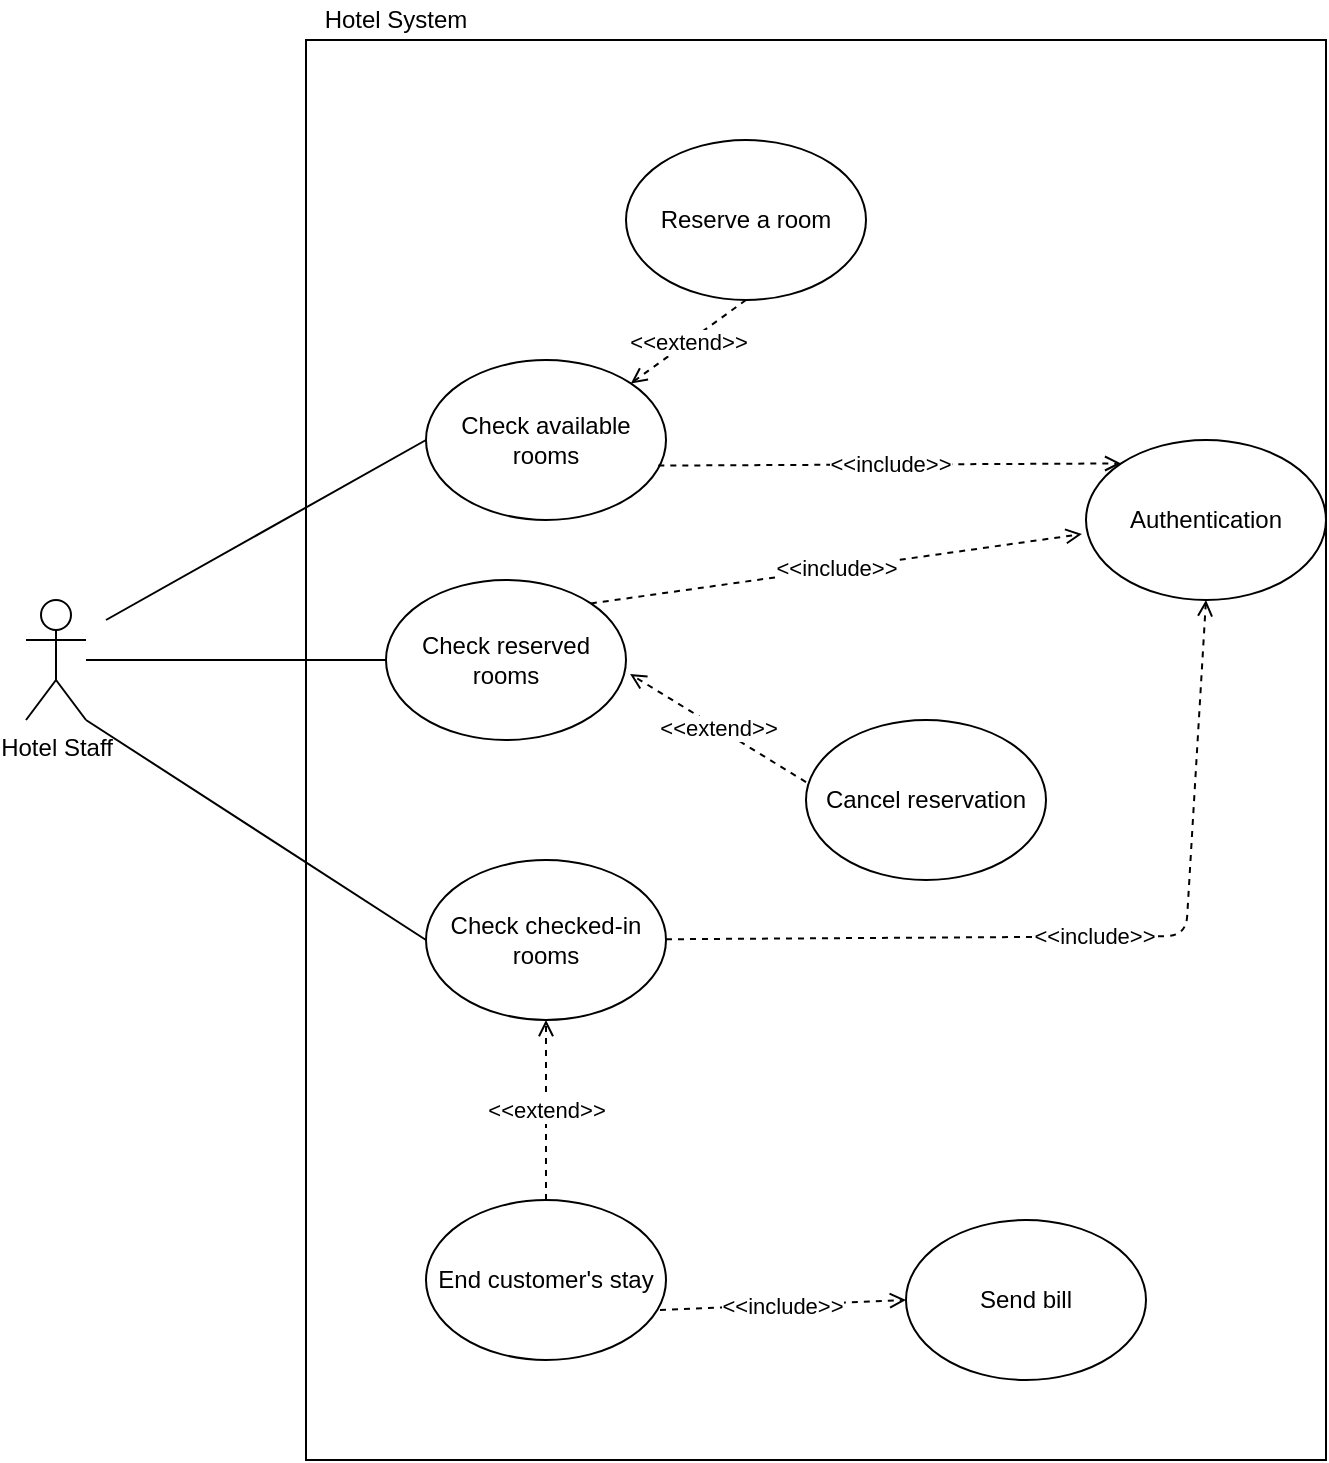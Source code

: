 <mxfile version="13.7.3" type="device"><diagram id="VzB0pJPlA92tWoaxJZA9" name="Page-1"><mxGraphModel dx="1018" dy="928" grid="1" gridSize="10" guides="1" tooltips="1" connect="1" arrows="1" fold="1" page="1" pageScale="1" pageWidth="1100" pageHeight="850" math="0" shadow="0"><root><mxCell id="0"/><mxCell id="1" parent="0"/><mxCell id="OuL-FPWHl_eOyEcX4xuU-22" value="" style="rounded=0;whiteSpace=wrap;html=1;" vertex="1" parent="1"><mxGeometry x="260" y="30" width="510" height="710" as="geometry"/></mxCell><mxCell id="OuL-FPWHl_eOyEcX4xuU-1" value="Hotel Staff" style="shape=umlActor;verticalLabelPosition=bottom;verticalAlign=top;html=1;outlineConnect=0;" vertex="1" parent="1"><mxGeometry x="120" y="310" width="30" height="60" as="geometry"/></mxCell><mxCell id="OuL-FPWHl_eOyEcX4xuU-2" value="Authentication" style="ellipse;whiteSpace=wrap;html=1;" vertex="1" parent="1"><mxGeometry x="650" y="230" width="120" height="80" as="geometry"/></mxCell><mxCell id="OuL-FPWHl_eOyEcX4xuU-4" value="Check checked-in rooms" style="ellipse;whiteSpace=wrap;html=1;" vertex="1" parent="1"><mxGeometry x="320" y="440" width="120" height="80" as="geometry"/></mxCell><mxCell id="OuL-FPWHl_eOyEcX4xuU-5" value="Check reserved rooms" style="ellipse;whiteSpace=wrap;html=1;" vertex="1" parent="1"><mxGeometry x="300" y="300" width="120" height="80" as="geometry"/></mxCell><mxCell id="OuL-FPWHl_eOyEcX4xuU-6" value="End customer's stay" style="ellipse;whiteSpace=wrap;html=1;" vertex="1" parent="1"><mxGeometry x="320" y="610" width="120" height="80" as="geometry"/></mxCell><mxCell id="OuL-FPWHl_eOyEcX4xuU-7" value="Reserve a room" style="ellipse;whiteSpace=wrap;html=1;" vertex="1" parent="1"><mxGeometry x="420" y="80" width="120" height="80" as="geometry"/></mxCell><mxCell id="OuL-FPWHl_eOyEcX4xuU-8" value="Send bill" style="ellipse;whiteSpace=wrap;html=1;" vertex="1" parent="1"><mxGeometry x="560" y="620" width="120" height="80" as="geometry"/></mxCell><mxCell id="OuL-FPWHl_eOyEcX4xuU-9" value="Cancel reservation" style="ellipse;whiteSpace=wrap;html=1;" vertex="1" parent="1"><mxGeometry x="510" y="370" width="120" height="80" as="geometry"/></mxCell><mxCell id="OuL-FPWHl_eOyEcX4xuU-11" value="" style="endArrow=none;html=1;entryX=0;entryY=0.5;entryDx=0;entryDy=0;" edge="1" parent="1" source="OuL-FPWHl_eOyEcX4xuU-1" target="OuL-FPWHl_eOyEcX4xuU-5"><mxGeometry width="50" height="50" relative="1" as="geometry"><mxPoint x="580" y="500" as="sourcePoint"/><mxPoint x="630" y="450" as="targetPoint"/></mxGeometry></mxCell><mxCell id="OuL-FPWHl_eOyEcX4xuU-12" value="" style="endArrow=none;html=1;exitX=1;exitY=1;exitDx=0;exitDy=0;exitPerimeter=0;entryX=0;entryY=0.5;entryDx=0;entryDy=0;" edge="1" parent="1" source="OuL-FPWHl_eOyEcX4xuU-1" target="OuL-FPWHl_eOyEcX4xuU-4"><mxGeometry width="50" height="50" relative="1" as="geometry"><mxPoint x="580" y="500" as="sourcePoint"/><mxPoint x="630" y="450" as="targetPoint"/></mxGeometry></mxCell><mxCell id="OuL-FPWHl_eOyEcX4xuU-13" value="&amp;lt;&amp;lt;extend&amp;gt;&amp;gt;" style="endArrow=open;html=1;exitX=0.5;exitY=1;exitDx=0;exitDy=0;entryX=1;entryY=0;entryDx=0;entryDy=0;dashed=1;endFill=0;" edge="1" parent="1" source="OuL-FPWHl_eOyEcX4xuU-7" target="OuL-FPWHl_eOyEcX4xuU-26"><mxGeometry width="50" height="50" relative="1" as="geometry"><mxPoint x="580" y="500" as="sourcePoint"/><mxPoint x="350" y="200" as="targetPoint"/></mxGeometry></mxCell><mxCell id="OuL-FPWHl_eOyEcX4xuU-14" value="&amp;lt;&amp;lt;extend&amp;gt;&amp;gt;" style="endArrow=open;html=1;exitX=0;exitY=0.388;exitDx=0;exitDy=0;entryX=1.017;entryY=0.588;entryDx=0;entryDy=0;dashed=1;endFill=0;exitPerimeter=0;entryPerimeter=0;" edge="1" parent="1" source="OuL-FPWHl_eOyEcX4xuU-9" target="OuL-FPWHl_eOyEcX4xuU-5"><mxGeometry width="50" height="50" relative="1" as="geometry"><mxPoint x="457.574" y="138.284" as="sourcePoint"/><mxPoint x="360" y="210" as="targetPoint"/></mxGeometry></mxCell><mxCell id="OuL-FPWHl_eOyEcX4xuU-15" value="&amp;lt;&amp;lt;extend&amp;gt;&amp;gt;" style="endArrow=open;html=1;exitX=0.5;exitY=0;exitDx=0;exitDy=0;entryX=0.5;entryY=1;entryDx=0;entryDy=0;dashed=1;endFill=0;" edge="1" parent="1" source="OuL-FPWHl_eOyEcX4xuU-6" target="OuL-FPWHl_eOyEcX4xuU-4"><mxGeometry width="50" height="50" relative="1" as="geometry"><mxPoint x="540" y="441.04" as="sourcePoint"/><mxPoint x="432.04" y="377.04" as="targetPoint"/></mxGeometry></mxCell><mxCell id="OuL-FPWHl_eOyEcX4xuU-16" value="&amp;lt;&amp;lt;include&amp;gt;&amp;gt;" style="endArrow=open;html=1;exitX=0.975;exitY=0.688;exitDx=0;exitDy=0;dashed=1;endFill=0;exitPerimeter=0;entryX=0;entryY=0.5;entryDx=0;entryDy=0;" edge="1" parent="1" source="OuL-FPWHl_eOyEcX4xuU-6" target="OuL-FPWHl_eOyEcX4xuU-8"><mxGeometry width="50" height="50" relative="1" as="geometry"><mxPoint x="390" y="620" as="sourcePoint"/><mxPoint x="520" y="670" as="targetPoint"/></mxGeometry></mxCell><mxCell id="OuL-FPWHl_eOyEcX4xuU-17" value="&amp;lt;&amp;lt;include&amp;gt;&amp;gt;" style="endArrow=open;html=1;dashed=1;endFill=0;entryX=0.5;entryY=1;entryDx=0;entryDy=0;" edge="1" parent="1" source="OuL-FPWHl_eOyEcX4xuU-4" target="OuL-FPWHl_eOyEcX4xuU-2"><mxGeometry width="50" height="50" relative="1" as="geometry"><mxPoint x="447" y="675.04" as="sourcePoint"/><mxPoint x="570" y="670" as="targetPoint"/><Array as="points"><mxPoint x="700" y="478"/></Array></mxGeometry></mxCell><mxCell id="OuL-FPWHl_eOyEcX4xuU-18" value="&amp;lt;&amp;lt;include&amp;gt;&amp;gt;" style="endArrow=open;html=1;exitX=1;exitY=0;exitDx=0;exitDy=0;dashed=1;endFill=0;entryX=-0.017;entryY=0.588;entryDx=0;entryDy=0;entryPerimeter=0;" edge="1" parent="1" source="OuL-FPWHl_eOyEcX4xuU-5" target="OuL-FPWHl_eOyEcX4xuU-2"><mxGeometry width="50" height="50" relative="1" as="geometry"><mxPoint x="447" y="675.04" as="sourcePoint"/><mxPoint x="570" y="670" as="targetPoint"/></mxGeometry></mxCell><mxCell id="OuL-FPWHl_eOyEcX4xuU-23" value="Hotel System" style="text;html=1;strokeColor=none;fillColor=none;align=center;verticalAlign=middle;whiteSpace=wrap;rounded=0;" vertex="1" parent="1"><mxGeometry x="260" y="10" width="90" height="20" as="geometry"/></mxCell><mxCell id="OuL-FPWHl_eOyEcX4xuU-26" value="Check available rooms" style="ellipse;whiteSpace=wrap;html=1;" vertex="1" parent="1"><mxGeometry x="320" y="190" width="120" height="80" as="geometry"/></mxCell><mxCell id="OuL-FPWHl_eOyEcX4xuU-27" value="" style="endArrow=none;html=1;entryX=0;entryY=0.5;entryDx=0;entryDy=0;" edge="1" parent="1" target="OuL-FPWHl_eOyEcX4xuU-26"><mxGeometry width="50" height="50" relative="1" as="geometry"><mxPoint x="160" y="320" as="sourcePoint"/><mxPoint x="310.0" y="350" as="targetPoint"/></mxGeometry></mxCell><mxCell id="OuL-FPWHl_eOyEcX4xuU-28" value="&amp;lt;&amp;lt;include&amp;gt;&amp;gt;" style="endArrow=open;html=1;exitX=0.968;exitY=0.66;exitDx=0;exitDy=0;dashed=1;endFill=0;entryX=0;entryY=0;entryDx=0;entryDy=0;exitPerimeter=0;" edge="1" parent="1" source="OuL-FPWHl_eOyEcX4xuU-26" target="OuL-FPWHl_eOyEcX4xuU-2"><mxGeometry width="50" height="50" relative="1" as="geometry"><mxPoint x="412.426" y="321.716" as="sourcePoint"/><mxPoint x="657.96" y="287.04" as="targetPoint"/></mxGeometry></mxCell></root></mxGraphModel></diagram></mxfile>